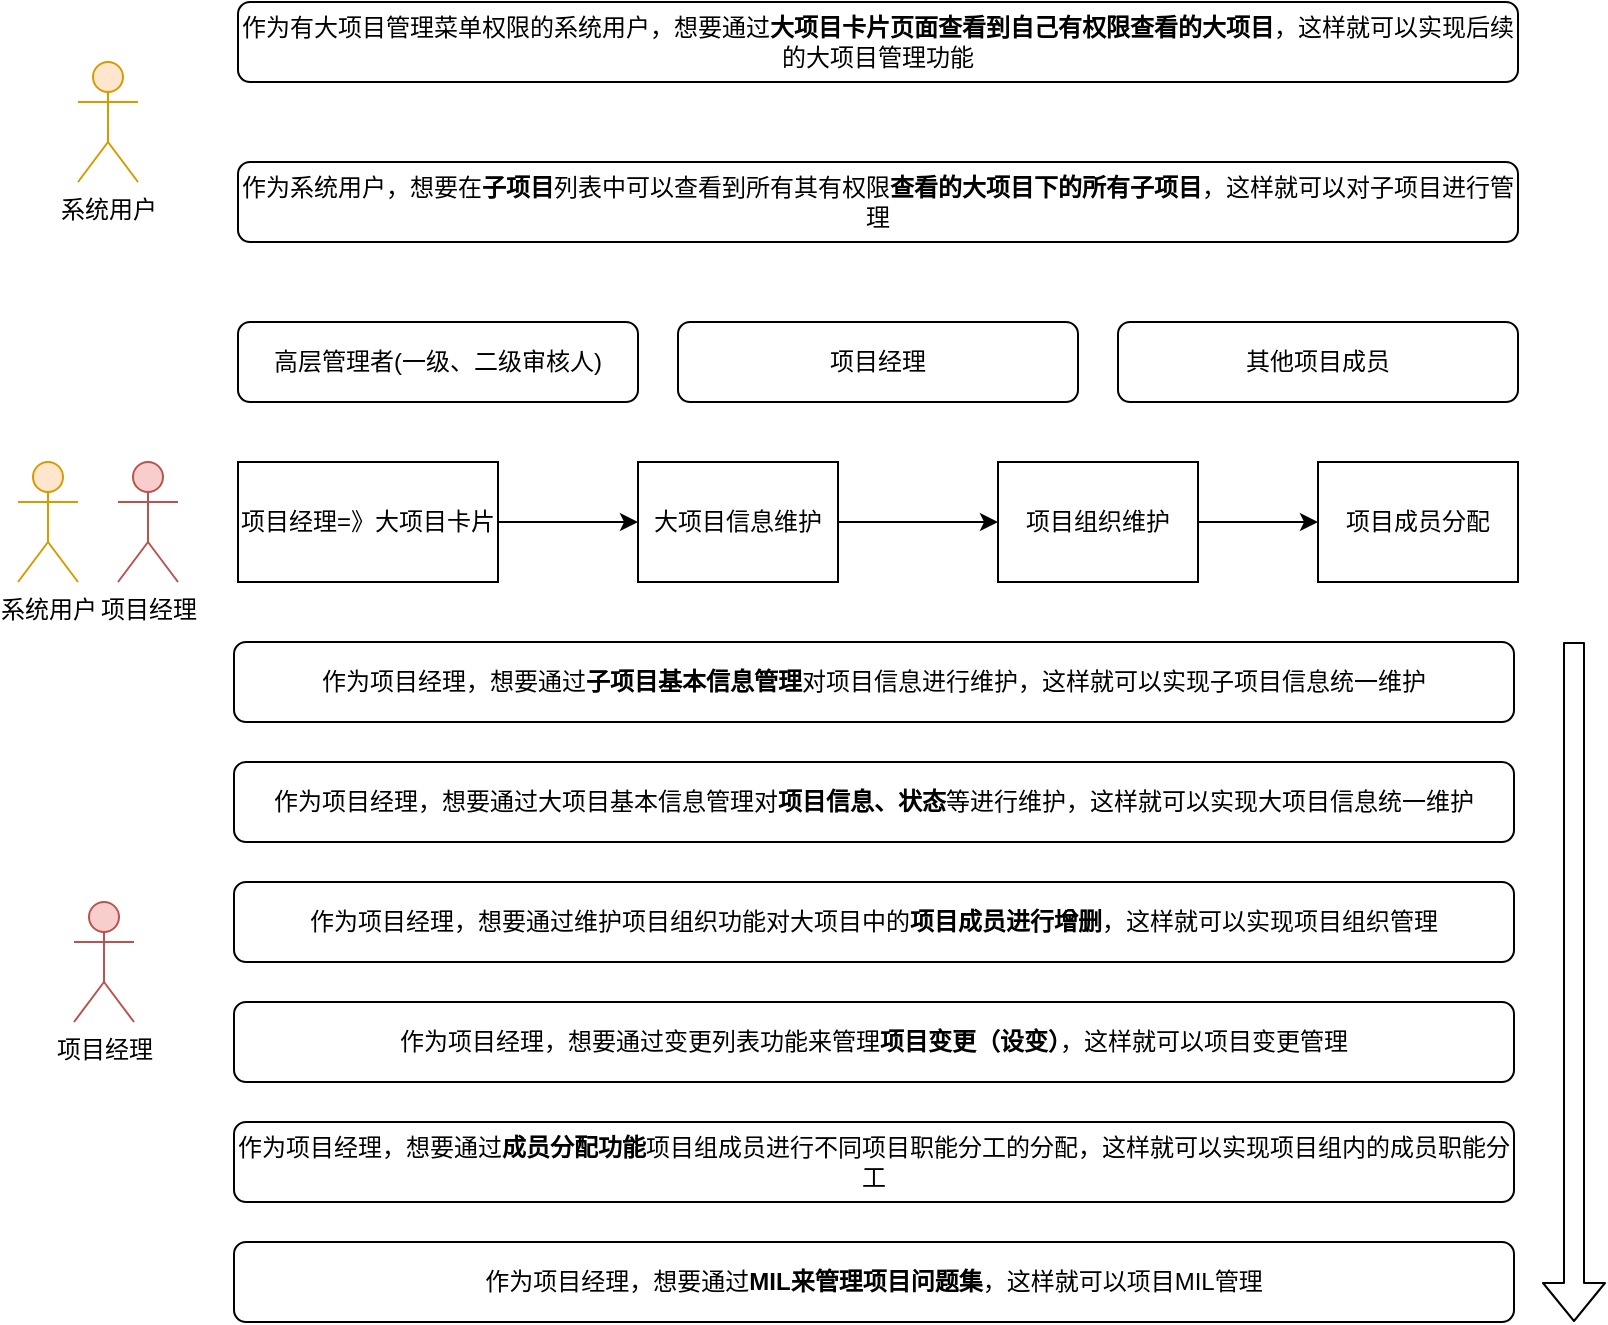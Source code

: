 <mxfile version="14.2.9" type="github">
  <diagram id="C5RBs43oDa-KdzZeNtuy" name="Page-1">
    <mxGraphModel dx="1242" dy="694" grid="1" gridSize="10" guides="1" tooltips="1" connect="1" arrows="1" fold="1" page="1" pageScale="1" pageWidth="827" pageHeight="1169" math="0" shadow="0">
      <root>
        <mxCell id="WIyWlLk6GJQsqaUBKTNV-0" />
        <mxCell id="WIyWlLk6GJQsqaUBKTNV-1" parent="WIyWlLk6GJQsqaUBKTNV-0" />
        <mxCell id="WIyWlLk6GJQsqaUBKTNV-3" value="作为系统用户，想要在&lt;b&gt;子项目&lt;/b&gt;列表中可以查看到所有其有权限&lt;b&gt;查看的大项目下的所有子项目&lt;/b&gt;，这样就可以对子项目进行管理" style="rounded=1;whiteSpace=wrap;html=1;fontSize=12;glass=0;strokeWidth=1;shadow=0;" parent="WIyWlLk6GJQsqaUBKTNV-1" vertex="1">
          <mxGeometry x="120" y="120" width="640" height="40" as="geometry" />
        </mxCell>
        <mxCell id="jYyvjritApVDWqoQF4cN-0" value="作为项目经理，想要通过变更列表功能来管理&lt;b&gt;项目变更（设变）&lt;/b&gt;，这样就可以项目变更管理" style="rounded=1;whiteSpace=wrap;html=1;fontSize=12;glass=0;strokeWidth=1;shadow=0;" parent="WIyWlLk6GJQsqaUBKTNV-1" vertex="1">
          <mxGeometry x="118" y="540" width="640" height="40" as="geometry" />
        </mxCell>
        <mxCell id="jYyvjritApVDWqoQF4cN-11" value="作为项目经理，想要通过&lt;b&gt;子项目基本信息管理&lt;/b&gt;对项目信息进行维护，这样就可以实现子项目信息统一维护" style="rounded=1;whiteSpace=wrap;html=1;fontSize=12;glass=0;strokeWidth=1;shadow=0;" parent="WIyWlLk6GJQsqaUBKTNV-1" vertex="1">
          <mxGeometry x="118" y="360" width="640" height="40" as="geometry" />
        </mxCell>
        <mxCell id="jYyvjritApVDWqoQF4cN-12" value="作为项目经理，想要通过维护项目组织功能对大项目中的&lt;b&gt;项目成员进行增删&lt;/b&gt;，这样就可以实现项目组织管理" style="rounded=1;whiteSpace=wrap;html=1;fontSize=12;glass=0;strokeWidth=1;shadow=0;" parent="WIyWlLk6GJQsqaUBKTNV-1" vertex="1">
          <mxGeometry x="118" y="480" width="640" height="40" as="geometry" />
        </mxCell>
        <mxCell id="jYyvjritApVDWqoQF4cN-13" value="作为项目经理，想要通过&lt;b&gt;MIL来管理项目问题集&lt;/b&gt;，这样就可以项目MIL管理" style="rounded=1;whiteSpace=wrap;html=1;fontSize=12;glass=0;strokeWidth=1;shadow=0;" parent="WIyWlLk6GJQsqaUBKTNV-1" vertex="1">
          <mxGeometry x="118" y="660" width="640" height="40" as="geometry" />
        </mxCell>
        <mxCell id="jYyvjritApVDWqoQF4cN-14" value="项目经理" style="rounded=1;whiteSpace=wrap;html=1;fontSize=12;glass=0;strokeWidth=1;shadow=0;" parent="WIyWlLk6GJQsqaUBKTNV-1" vertex="1">
          <mxGeometry x="340" y="200" width="200" height="40" as="geometry" />
        </mxCell>
        <mxCell id="jYyvjritApVDWqoQF4cN-15" value="作为项目经理，想要通过&lt;b&gt;成员分配功能&lt;/b&gt;项目组成员进行不同项目职能分工的分配，这样就可以实现项目组内的成员职能分工" style="rounded=1;whiteSpace=wrap;html=1;fontSize=12;glass=0;strokeWidth=1;shadow=0;" parent="WIyWlLk6GJQsqaUBKTNV-1" vertex="1">
          <mxGeometry x="118" y="600" width="640" height="40" as="geometry" />
        </mxCell>
        <mxCell id="jYyvjritApVDWqoQF4cN-18" value="作为有大项目管理菜单权限的系统用户，想要通过&lt;b&gt;大项目卡片页面查看到自己有权限查看的大项目&lt;/b&gt;，这样就可以实现后续的大项目管理功能" style="rounded=1;whiteSpace=wrap;html=1;fontSize=12;glass=0;strokeWidth=1;shadow=0;" parent="WIyWlLk6GJQsqaUBKTNV-1" vertex="1">
          <mxGeometry x="120" y="40" width="640" height="40" as="geometry" />
        </mxCell>
        <mxCell id="jYyvjritApVDWqoQF4cN-19" value="作为项目经理，想要通过大项目基本信息管理对&lt;b&gt;项目信息、状态&lt;/b&gt;等进行维护，这样就可以实现大项目信息统一维护" style="rounded=1;whiteSpace=wrap;html=1;fontSize=12;glass=0;strokeWidth=1;shadow=0;" parent="WIyWlLk6GJQsqaUBKTNV-1" vertex="1">
          <mxGeometry x="118" y="420" width="640" height="40" as="geometry" />
        </mxCell>
        <mxCell id="jYyvjritApVDWqoQF4cN-21" value="高层管理者(一级、二级审核人)" style="rounded=1;whiteSpace=wrap;html=1;fontSize=12;glass=0;strokeWidth=1;shadow=0;" parent="WIyWlLk6GJQsqaUBKTNV-1" vertex="1">
          <mxGeometry x="120" y="200" width="200" height="40" as="geometry" />
        </mxCell>
        <mxCell id="jYyvjritApVDWqoQF4cN-22" value="其他项目成员" style="rounded=1;whiteSpace=wrap;html=1;fontSize=12;glass=0;strokeWidth=1;shadow=0;" parent="WIyWlLk6GJQsqaUBKTNV-1" vertex="1">
          <mxGeometry x="560" y="200" width="200" height="40" as="geometry" />
        </mxCell>
        <mxCell id="jYyvjritApVDWqoQF4cN-24" value="项目经理" style="shape=umlActor;verticalLabelPosition=bottom;verticalAlign=top;html=1;outlineConnect=0;fillColor=#f8cecc;strokeColor=#b85450;" parent="WIyWlLk6GJQsqaUBKTNV-1" vertex="1">
          <mxGeometry x="38" y="490" width="30" height="60" as="geometry" />
        </mxCell>
        <mxCell id="jYyvjritApVDWqoQF4cN-40" value="系统用户" style="shape=umlActor;verticalLabelPosition=bottom;verticalAlign=top;html=1;outlineConnect=0;fillColor=#ffe6cc;strokeColor=#d79b00;" parent="WIyWlLk6GJQsqaUBKTNV-1" vertex="1">
          <mxGeometry x="40" y="70" width="30" height="60" as="geometry" />
        </mxCell>
        <mxCell id="kZA9z5EJ2N3rRpN_CX4f-4" value="" style="shape=flexArrow;endArrow=classic;html=1;" edge="1" parent="WIyWlLk6GJQsqaUBKTNV-1">
          <mxGeometry width="50" height="50" relative="1" as="geometry">
            <mxPoint x="788" y="360" as="sourcePoint" />
            <mxPoint x="788" y="700" as="targetPoint" />
          </mxGeometry>
        </mxCell>
        <mxCell id="kZA9z5EJ2N3rRpN_CX4f-13" value="" style="edgeStyle=orthogonalEdgeStyle;rounded=0;orthogonalLoop=1;jettySize=auto;html=1;" edge="1" parent="WIyWlLk6GJQsqaUBKTNV-1" source="kZA9z5EJ2N3rRpN_CX4f-5" target="kZA9z5EJ2N3rRpN_CX4f-8">
          <mxGeometry relative="1" as="geometry" />
        </mxCell>
        <mxCell id="kZA9z5EJ2N3rRpN_CX4f-5" value="大项目信息维护" style="rounded=0;whiteSpace=wrap;html=1;" vertex="1" parent="WIyWlLk6GJQsqaUBKTNV-1">
          <mxGeometry x="320" y="270" width="100" height="60" as="geometry" />
        </mxCell>
        <mxCell id="kZA9z5EJ2N3rRpN_CX4f-12" value="" style="edgeStyle=orthogonalEdgeStyle;rounded=0;orthogonalLoop=1;jettySize=auto;html=1;" edge="1" parent="WIyWlLk6GJQsqaUBKTNV-1" source="kZA9z5EJ2N3rRpN_CX4f-7" target="kZA9z5EJ2N3rRpN_CX4f-5">
          <mxGeometry relative="1" as="geometry" />
        </mxCell>
        <mxCell id="kZA9z5EJ2N3rRpN_CX4f-7" value="项目经理=》大项目卡片" style="rounded=0;whiteSpace=wrap;html=1;" vertex="1" parent="WIyWlLk6GJQsqaUBKTNV-1">
          <mxGeometry x="120" y="270" width="130" height="60" as="geometry" />
        </mxCell>
        <mxCell id="kZA9z5EJ2N3rRpN_CX4f-14" value="" style="edgeStyle=orthogonalEdgeStyle;rounded=0;orthogonalLoop=1;jettySize=auto;html=1;" edge="1" parent="WIyWlLk6GJQsqaUBKTNV-1" source="kZA9z5EJ2N3rRpN_CX4f-8" target="kZA9z5EJ2N3rRpN_CX4f-9">
          <mxGeometry relative="1" as="geometry" />
        </mxCell>
        <mxCell id="kZA9z5EJ2N3rRpN_CX4f-8" value="项目组织维护" style="rounded=0;whiteSpace=wrap;html=1;" vertex="1" parent="WIyWlLk6GJQsqaUBKTNV-1">
          <mxGeometry x="500" y="270" width="100" height="60" as="geometry" />
        </mxCell>
        <mxCell id="kZA9z5EJ2N3rRpN_CX4f-9" value="项目成员分配" style="rounded=0;whiteSpace=wrap;html=1;" vertex="1" parent="WIyWlLk6GJQsqaUBKTNV-1">
          <mxGeometry x="660" y="270" width="100" height="60" as="geometry" />
        </mxCell>
        <mxCell id="kZA9z5EJ2N3rRpN_CX4f-10" value="系统用户" style="shape=umlActor;verticalLabelPosition=bottom;verticalAlign=top;html=1;outlineConnect=0;fillColor=#ffe6cc;strokeColor=#d79b00;" vertex="1" parent="WIyWlLk6GJQsqaUBKTNV-1">
          <mxGeometry x="10" y="270" width="30" height="60" as="geometry" />
        </mxCell>
        <mxCell id="kZA9z5EJ2N3rRpN_CX4f-11" value="项目经理" style="shape=umlActor;verticalLabelPosition=bottom;verticalAlign=top;html=1;outlineConnect=0;fillColor=#f8cecc;strokeColor=#b85450;" vertex="1" parent="WIyWlLk6GJQsqaUBKTNV-1">
          <mxGeometry x="60" y="270" width="30" height="60" as="geometry" />
        </mxCell>
      </root>
    </mxGraphModel>
  </diagram>
</mxfile>
